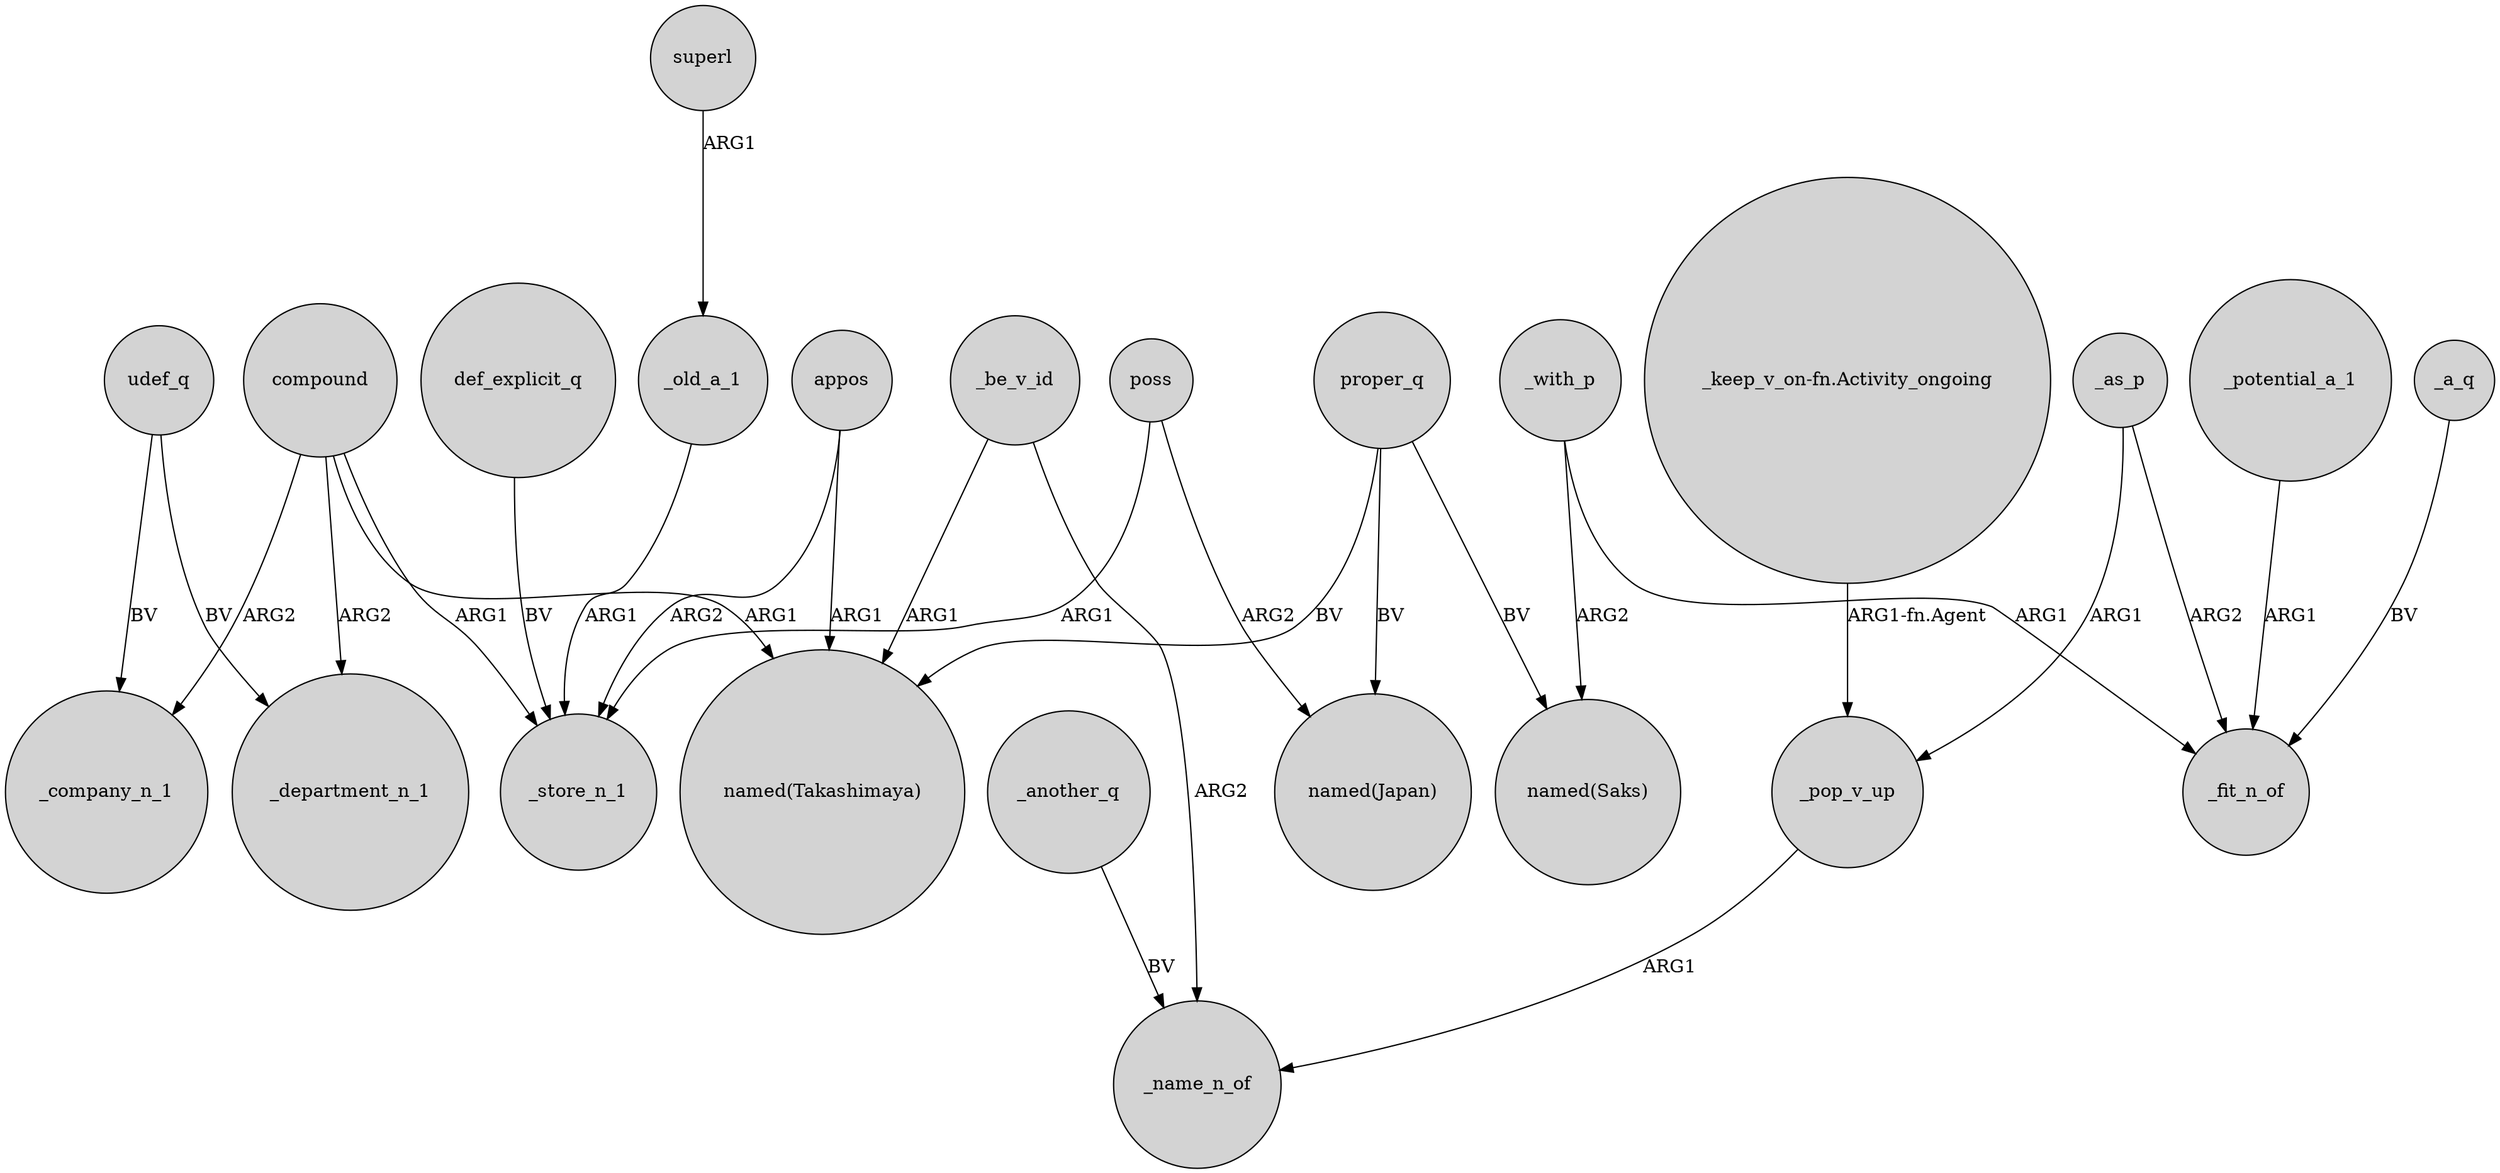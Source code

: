 digraph {
	node [shape=circle style=filled]
	udef_q -> _department_n_1 [label=BV]
	_another_q -> _name_n_of [label=BV]
	poss -> _store_n_1 [label=ARG1]
	compound -> _store_n_1 [label=ARG1]
	_be_v_id -> "named(Takashimaya)" [label=ARG1]
	proper_q -> "named(Saks)" [label=BV]
	compound -> _company_n_1 [label=ARG2]
	_pop_v_up -> _name_n_of [label=ARG1]
	_potential_a_1 -> _fit_n_of [label=ARG1]
	superl -> _old_a_1 [label=ARG1]
	_as_p -> _pop_v_up [label=ARG1]
	proper_q -> "named(Japan)" [label=BV]
	"_keep_v_on-fn.Activity_ongoing" -> _pop_v_up [label="ARG1-fn.Agent"]
	_with_p -> _fit_n_of [label=ARG1]
	_old_a_1 -> _store_n_1 [label=ARG1]
	poss -> "named(Japan)" [label=ARG2]
	_as_p -> _fit_n_of [label=ARG2]
	_a_q -> _fit_n_of [label=BV]
	_with_p -> "named(Saks)" [label=ARG2]
	appos -> _store_n_1 [label=ARG2]
	compound -> "named(Takashimaya)" [label=ARG1]
	_be_v_id -> _name_n_of [label=ARG2]
	proper_q -> "named(Takashimaya)" [label=BV]
	def_explicit_q -> _store_n_1 [label=BV]
	appos -> "named(Takashimaya)" [label=ARG1]
	udef_q -> _company_n_1 [label=BV]
	compound -> _department_n_1 [label=ARG2]
}
